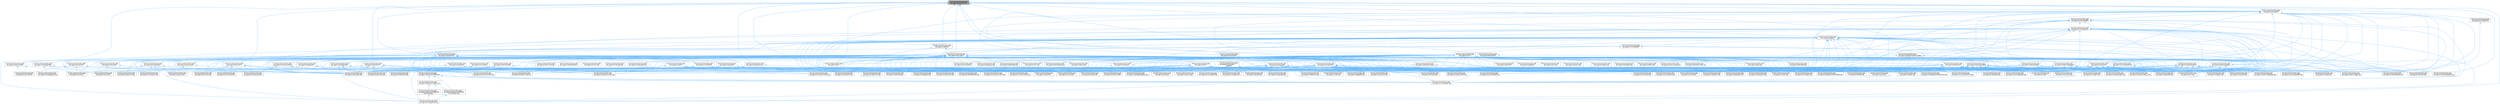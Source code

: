 digraph "/home/runner/work/doxygen/doxygen/src/containers.h"
{
 // INTERACTIVE_SVG=YES
 // LATEX_PDF_SIZE
  bgcolor="transparent";
  edge [fontname=Helvetica,fontsize=10,labelfontname=Helvetica,labelfontsize=10];
  node [fontname=Helvetica,fontsize=10,shape=box,height=0.2,width=0.4];
  Node1 [label="/home/runner/work/doxygen\l/doxygen/src/containers.h",height=0.2,width=0.4,color="gray40", fillcolor="grey60", style="filled", fontcolor="black",tooltip=" "];
  Node1 -> Node2 [dir="back",color="steelblue1",style="solid"];
  Node2 [label="/home/runner/work/doxygen\l/doxygen/src/clangparser.h",height=0.2,width=0.4,color="grey40", fillcolor="white", style="filled",URL="$d5/df7/clangparser_8h.html",tooltip=" "];
  Node2 -> Node3 [dir="back",color="steelblue1",style="solid"];
  Node3 [label="/home/runner/work/doxygen\l/doxygen/src/clangparser.cpp",height=0.2,width=0.4,color="grey40", fillcolor="white", style="filled",URL="$da/dce/clangparser_8cpp.html",tooltip=" "];
  Node2 -> Node4 [dir="back",color="steelblue1",style="solid"];
  Node4 [label="/home/runner/work/doxygen\l/doxygen/src/doxygen.cpp",height=0.2,width=0.4,color="grey40", fillcolor="white", style="filled",URL="$dc/d98/doxygen_8cpp.html",tooltip=" "];
  Node2 -> Node5 [dir="back",color="steelblue1",style="solid"];
  Node5 [label="/home/runner/work/doxygen\l/doxygen/src/filedef.cpp",height=0.2,width=0.4,color="grey40", fillcolor="white", style="filled",URL="$d6/ddc/filedef_8cpp.html",tooltip=" "];
  Node2 -> Node6 [dir="back",color="steelblue1",style="solid"];
  Node6 [label="/home/runner/work/doxygen\l/doxygen/src/scanner.l",height=0.2,width=0.4,color="grey40", fillcolor="white", style="filled",URL="$da/d11/scanner_8l.html",tooltip=" "];
  Node1 -> Node7 [dir="back",color="steelblue1",style="solid"];
  Node7 [label="/home/runner/work/doxygen\l/doxygen/src/classdef.h",height=0.2,width=0.4,color="grey40", fillcolor="white", style="filled",URL="$d1/da6/classdef_8h.html",tooltip=" "];
  Node7 -> Node8 [dir="back",color="steelblue1",style="solid"];
  Node8 [label="/home/runner/work/doxygen\l/doxygen/src/classdef.cpp",height=0.2,width=0.4,color="grey40", fillcolor="white", style="filled",URL="$de/d89/classdef_8cpp.html",tooltip=" "];
  Node7 -> Node9 [dir="back",color="steelblue1",style="solid"];
  Node9 [label="/home/runner/work/doxygen\l/doxygen/src/classlist.h",height=0.2,width=0.4,color="grey40", fillcolor="white", style="filled",URL="$d2/df8/classlist_8h.html",tooltip=" "];
  Node9 -> Node8 [dir="back",color="steelblue1",style="solid"];
  Node9 -> Node10 [dir="back",color="steelblue1",style="solid"];
  Node10 [label="/home/runner/work/doxygen\l/doxygen/src/classlist.cpp",height=0.2,width=0.4,color="grey40", fillcolor="white", style="filled",URL="$d6/d10/classlist_8cpp.html",tooltip=" "];
  Node9 -> Node11 [dir="back",color="steelblue1",style="solid"];
  Node11 [label="/home/runner/work/doxygen\l/doxygen/src/code.l",height=0.2,width=0.4,color="grey40", fillcolor="white", style="filled",URL="$da/d1f/code_8l.html",tooltip=" "];
  Node9 -> Node12 [dir="back",color="steelblue1",style="solid"];
  Node12 [label="/home/runner/work/doxygen\l/doxygen/src/context.cpp",height=0.2,width=0.4,color="grey40", fillcolor="white", style="filled",URL="$db/d12/context_8cpp.html",tooltip=" "];
  Node9 -> Node13 [dir="back",color="steelblue1",style="solid"];
  Node13 [label="/home/runner/work/doxygen\l/doxygen/src/defgen.cpp",height=0.2,width=0.4,color="grey40", fillcolor="white", style="filled",URL="$d3/d17/defgen_8cpp.html",tooltip=" "];
  Node9 -> Node14 [dir="back",color="steelblue1",style="solid"];
  Node14 [label="/home/runner/work/doxygen\l/doxygen/src/diagram.cpp",height=0.2,width=0.4,color="grey40", fillcolor="white", style="filled",URL="$da/d0d/diagram_8cpp.html",tooltip=" "];
  Node9 -> Node15 [dir="back",color="steelblue1",style="solid"];
  Node15 [label="/home/runner/work/doxygen\l/doxygen/src/docbookgen.cpp",height=0.2,width=0.4,color="grey40", fillcolor="white", style="filled",URL="$d8/d29/docbookgen_8cpp.html",tooltip=" "];
  Node9 -> Node16 [dir="back",color="steelblue1",style="solid"];
  Node16 [label="/home/runner/work/doxygen\l/doxygen/src/docparser.cpp",height=0.2,width=0.4,color="grey40", fillcolor="white", style="filled",URL="$da/d17/docparser_8cpp.html",tooltip=" "];
  Node9 -> Node17 [dir="back",color="steelblue1",style="solid"];
  Node17 [label="/home/runner/work/doxygen\l/doxygen/src/dotgfxhierarchytable.cpp",height=0.2,width=0.4,color="grey40", fillcolor="white", style="filled",URL="$d4/d09/dotgfxhierarchytable_8cpp.html",tooltip=" "];
  Node9 -> Node18 [dir="back",color="steelblue1",style="solid"];
  Node18 [label="/home/runner/work/doxygen\l/doxygen/src/dotgroupcollaboration.cpp",height=0.2,width=0.4,color="grey40", fillcolor="white", style="filled",URL="$d1/d86/dotgroupcollaboration_8cpp.html",tooltip=" "];
  Node9 -> Node4 [dir="back",color="steelblue1",style="solid"];
  Node9 -> Node5 [dir="back",color="steelblue1",style="solid"];
  Node9 -> Node19 [dir="back",color="steelblue1",style="solid"];
  Node19 [label="/home/runner/work/doxygen\l/doxygen/src/fortrancode.l",height=0.2,width=0.4,color="grey40", fillcolor="white", style="filled",URL="$d9/d5b/fortrancode_8l.html",tooltip=" "];
  Node9 -> Node20 [dir="back",color="steelblue1",style="solid"];
  Node20 [label="/home/runner/work/doxygen\l/doxygen/src/groupdef.cpp",height=0.2,width=0.4,color="grey40", fillcolor="white", style="filled",URL="$d6/d42/groupdef_8cpp.html",tooltip=" "];
  Node9 -> Node21 [dir="back",color="steelblue1",style="solid"];
  Node21 [label="/home/runner/work/doxygen\l/doxygen/src/index.cpp",height=0.2,width=0.4,color="grey40", fillcolor="white", style="filled",URL="$db/d14/index_8cpp.html",tooltip="This file contains functions for the various index pages."];
  Node9 -> Node22 [dir="back",color="steelblue1",style="solid"];
  Node22 [label="/home/runner/work/doxygen\l/doxygen/src/latexgen.cpp",height=0.2,width=0.4,color="grey40", fillcolor="white", style="filled",URL="$d4/d42/latexgen_8cpp.html",tooltip=" "];
  Node9 -> Node23 [dir="back",color="steelblue1",style="solid"];
  Node23 [label="/home/runner/work/doxygen\l/doxygen/src/namespacedef.cpp",height=0.2,width=0.4,color="grey40", fillcolor="white", style="filled",URL="$d7/d1c/namespacedef_8cpp.html",tooltip=" "];
  Node9 -> Node24 [dir="back",color="steelblue1",style="solid"];
  Node24 [label="/home/runner/work/doxygen\l/doxygen/src/perlmodgen.cpp",height=0.2,width=0.4,color="grey40", fillcolor="white", style="filled",URL="$de/dd0/perlmodgen_8cpp.html",tooltip=" "];
  Node9 -> Node25 [dir="back",color="steelblue1",style="solid"];
  Node25 [label="/home/runner/work/doxygen\l/doxygen/src/pycode.l",height=0.2,width=0.4,color="grey40", fillcolor="white", style="filled",URL="$d3/ded/pycode_8l.html",tooltip=" "];
  Node9 -> Node26 [dir="back",color="steelblue1",style="solid"];
  Node26 [label="/home/runner/work/doxygen\l/doxygen/src/rtfgen.cpp",height=0.2,width=0.4,color="grey40", fillcolor="white", style="filled",URL="$d0/d9c/rtfgen_8cpp.html",tooltip=" "];
  Node9 -> Node27 [dir="back",color="steelblue1",style="solid"];
  Node27 [label="/home/runner/work/doxygen\l/doxygen/src/searchindex_js.cpp",height=0.2,width=0.4,color="grey40", fillcolor="white", style="filled",URL="$d9/d2f/searchindex__js_8cpp.html",tooltip=" "];
  Node9 -> Node28 [dir="back",color="steelblue1",style="solid"];
  Node28 [label="/home/runner/work/doxygen\l/doxygen/src/util.cpp",height=0.2,width=0.4,color="grey40", fillcolor="white", style="filled",URL="$df/d2d/util_8cpp.html",tooltip=" "];
  Node9 -> Node29 [dir="back",color="steelblue1",style="solid"];
  Node29 [label="/home/runner/work/doxygen\l/doxygen/src/vhdldocgen.cpp",height=0.2,width=0.4,color="grey40", fillcolor="white", style="filled",URL="$de/dea/vhdldocgen_8cpp.html",tooltip=" "];
  Node9 -> Node30 [dir="back",color="steelblue1",style="solid"];
  Node30 [label="/home/runner/work/doxygen\l/doxygen/src/xmlgen.cpp",height=0.2,width=0.4,color="grey40", fillcolor="white", style="filled",URL="$d0/dc3/xmlgen_8cpp.html",tooltip=" "];
  Node7 -> Node31 [dir="back",color="steelblue1",style="solid"];
  Node31 [label="/home/runner/work/doxygen\l/doxygen/src/context.h",height=0.2,width=0.4,color="grey40", fillcolor="white", style="filled",URL="$dc/d1e/context_8h.html",tooltip=" "];
  Node31 -> Node12 [dir="back",color="steelblue1",style="solid"];
  Node31 -> Node4 [dir="back",color="steelblue1",style="solid"];
  Node7 -> Node14 [dir="back",color="steelblue1",style="solid"];
  Node7 -> Node15 [dir="back",color="steelblue1",style="solid"];
  Node7 -> Node32 [dir="back",color="steelblue1",style="solid"];
  Node32 [label="/home/runner/work/doxygen\l/doxygen/src/docsets.cpp",height=0.2,width=0.4,color="grey40", fillcolor="white", style="filled",URL="$d7/d8f/docsets_8cpp.html",tooltip=" "];
  Node7 -> Node33 [dir="back",color="steelblue1",style="solid"];
  Node33 [label="/home/runner/work/doxygen\l/doxygen/src/dotclassgraph.h",height=0.2,width=0.4,color="grey40", fillcolor="white", style="filled",URL="$d5/d04/dotclassgraph_8h.html",tooltip=" "];
  Node33 -> Node8 [dir="back",color="steelblue1",style="solid"];
  Node33 -> Node12 [dir="back",color="steelblue1",style="solid"];
  Node33 -> Node13 [dir="back",color="steelblue1",style="solid"];
  Node33 -> Node15 [dir="back",color="steelblue1",style="solid"];
  Node33 -> Node34 [dir="back",color="steelblue1",style="solid"];
  Node34 [label="/home/runner/work/doxygen\l/doxygen/src/dotclassgraph.cpp",height=0.2,width=0.4,color="grey40", fillcolor="white", style="filled",URL="$d4/dcd/dotclassgraph_8cpp.html",tooltip=" "];
  Node33 -> Node35 [dir="back",color="steelblue1",style="solid"];
  Node35 [label="/home/runner/work/doxygen\l/doxygen/src/htmlgen.cpp",height=0.2,width=0.4,color="grey40", fillcolor="white", style="filled",URL="$d8/d6e/htmlgen_8cpp.html",tooltip=" "];
  Node33 -> Node22 [dir="back",color="steelblue1",style="solid"];
  Node33 -> Node26 [dir="back",color="steelblue1",style="solid"];
  Node33 -> Node30 [dir="back",color="steelblue1",style="solid"];
  Node7 -> Node36 [dir="back",color="steelblue1",style="solid"];
  Node36 [label="/home/runner/work/doxygen\l/doxygen/src/dotgfxhierarchytable.h",height=0.2,width=0.4,color="grey40", fillcolor="white", style="filled",URL="$d2/de7/dotgfxhierarchytable_8h.html",tooltip=" "];
  Node36 -> Node12 [dir="back",color="steelblue1",style="solid"];
  Node36 -> Node31 [dir="back",color="steelblue1",style="solid"];
  Node36 -> Node17 [dir="back",color="steelblue1",style="solid"];
  Node36 -> Node35 [dir="back",color="steelblue1",style="solid"];
  Node36 -> Node21 [dir="back",color="steelblue1",style="solid"];
  Node7 -> Node37 [dir="back",color="steelblue1",style="solid"];
  Node37 [label="/home/runner/work/doxygen\l/doxygen/src/dotnode.cpp",height=0.2,width=0.4,color="grey40", fillcolor="white", style="filled",URL="$df/d58/dotnode_8cpp.html",tooltip=" "];
  Node7 -> Node5 [dir="back",color="steelblue1",style="solid"];
  Node7 -> Node38 [dir="back",color="steelblue1",style="solid"];
  Node38 [label="/home/runner/work/doxygen\l/doxygen/src/ftvhelp.cpp",height=0.2,width=0.4,color="grey40", fillcolor="white", style="filled",URL="$db/d41/ftvhelp_8cpp.html",tooltip=" "];
  Node7 -> Node20 [dir="back",color="steelblue1",style="solid"];
  Node7 -> Node39 [dir="back",color="steelblue1",style="solid"];
  Node39 [label="/home/runner/work/doxygen\l/doxygen/src/memberdef.h",height=0.2,width=0.4,color="grey40", fillcolor="white", style="filled",URL="$d4/d46/memberdef_8h.html",tooltip=" "];
  Node39 -> Node15 [dir="back",color="steelblue1",style="solid"];
  Node39 -> Node32 [dir="back",color="steelblue1",style="solid"];
  Node39 -> Node40 [dir="back",color="steelblue1",style="solid"];
  Node40 [label="/home/runner/work/doxygen\l/doxygen/src/dotcallgraph.h",height=0.2,width=0.4,color="grey40", fillcolor="white", style="filled",URL="$dc/dcf/dotcallgraph_8h.html",tooltip=" "];
  Node40 -> Node12 [dir="back",color="steelblue1",style="solid"];
  Node40 -> Node15 [dir="back",color="steelblue1",style="solid"];
  Node40 -> Node41 [dir="back",color="steelblue1",style="solid"];
  Node41 [label="/home/runner/work/doxygen\l/doxygen/src/dotcallgraph.cpp",height=0.2,width=0.4,color="grey40", fillcolor="white", style="filled",URL="$d4/dd5/dotcallgraph_8cpp.html",tooltip=" "];
  Node40 -> Node35 [dir="back",color="steelblue1",style="solid"];
  Node40 -> Node22 [dir="back",color="steelblue1",style="solid"];
  Node40 -> Node42 [dir="back",color="steelblue1",style="solid"];
  Node42 [label="/home/runner/work/doxygen\l/doxygen/src/memberdef.cpp",height=0.2,width=0.4,color="grey40", fillcolor="white", style="filled",URL="$d0/d72/memberdef_8cpp.html",tooltip=" "];
  Node40 -> Node26 [dir="back",color="steelblue1",style="solid"];
  Node39 -> Node5 [dir="back",color="steelblue1",style="solid"];
  Node39 -> Node43 [dir="back",color="steelblue1",style="solid"];
  Node43 [label="/home/runner/work/doxygen\l/doxygen/src/htmldocvisitor.cpp",height=0.2,width=0.4,color="grey40", fillcolor="white", style="filled",URL="$da/db0/htmldocvisitor_8cpp.html",tooltip=" "];
  Node39 -> Node44 [dir="back",color="steelblue1",style="solid"];
  Node44 [label="/home/runner/work/doxygen\l/doxygen/src/htmlhelp.cpp",height=0.2,width=0.4,color="grey40", fillcolor="white", style="filled",URL="$d3/d4b/htmlhelp_8cpp.html",tooltip=" "];
  Node39 -> Node42 [dir="back",color="steelblue1",style="solid"];
  Node39 -> Node45 [dir="back",color="steelblue1",style="solid"];
  Node45 [label="/home/runner/work/doxygen\l/doxygen/src/memberlist.h",height=0.2,width=0.4,color="grey40", fillcolor="white", style="filled",URL="$dd/d78/memberlist_8h.html",tooltip=" "];
  Node45 -> Node8 [dir="back",color="steelblue1",style="solid"];
  Node45 -> Node31 [dir="back",color="steelblue1",style="solid"];
  Node45 -> Node13 [dir="back",color="steelblue1",style="solid"];
  Node45 -> Node46 [dir="back",color="steelblue1",style="solid"];
  Node46 [label="/home/runner/work/doxygen\l/doxygen/src/definition.cpp",height=0.2,width=0.4,color="grey40", fillcolor="white", style="filled",URL="$d3/dea/definition_8cpp.html",tooltip=" "];
  Node45 -> Node15 [dir="back",color="steelblue1",style="solid"];
  Node45 -> Node41 [dir="back",color="steelblue1",style="solid"];
  Node45 -> Node37 [dir="back",color="steelblue1",style="solid"];
  Node45 -> Node4 [dir="back",color="steelblue1",style="solid"];
  Node45 -> Node47 [dir="back",color="steelblue1",style="solid"];
  Node47 [label="/home/runner/work/doxygen\l/doxygen/src/doxygen.h",height=0.2,width=0.4,color="grey40", fillcolor="white", style="filled",URL="$d1/da1/doxygen_8h.html",tooltip=" "];
  Node47 -> Node8 [dir="back",color="steelblue1",style="solid"];
  Node47 -> Node10 [dir="back",color="steelblue1",style="solid"];
  Node47 -> Node11 [dir="back",color="steelblue1",style="solid"];
  Node47 -> Node48 [dir="back",color="steelblue1",style="solid"];
  Node48 [label="/home/runner/work/doxygen\l/doxygen/src/commentcnv.l",height=0.2,width=0.4,color="grey40", fillcolor="white", style="filled",URL="$d0/d47/commentcnv_8l.html",tooltip=" "];
  Node47 -> Node49 [dir="back",color="steelblue1",style="solid"];
  Node49 [label="/home/runner/work/doxygen\l/doxygen/src/commentscan.l",height=0.2,width=0.4,color="grey40", fillcolor="white", style="filled",URL="$d7/d5f/commentscan_8l.html",tooltip=" "];
  Node47 -> Node50 [dir="back",color="steelblue1",style="solid"];
  Node50 [label="/home/runner/work/doxygen\l/doxygen/src/conceptdef.cpp",height=0.2,width=0.4,color="grey40", fillcolor="white", style="filled",URL="$d8/d0a/conceptdef_8cpp.html",tooltip=" "];
  Node47 -> Node12 [dir="back",color="steelblue1",style="solid"];
  Node47 -> Node13 [dir="back",color="steelblue1",style="solid"];
  Node47 -> Node46 [dir="back",color="steelblue1",style="solid"];
  Node47 -> Node14 [dir="back",color="steelblue1",style="solid"];
  Node47 -> Node51 [dir="back",color="steelblue1",style="solid"];
  Node51 [label="/home/runner/work/doxygen\l/doxygen/src/dirdef.cpp",height=0.2,width=0.4,color="grey40", fillcolor="white", style="filled",URL="$d8/d52/dirdef_8cpp.html",tooltip=" "];
  Node47 -> Node15 [dir="back",color="steelblue1",style="solid"];
  Node47 -> Node52 [dir="back",color="steelblue1",style="solid"];
  Node52 [label="/home/runner/work/doxygen\l/doxygen/src/docbookvisitor.cpp",height=0.2,width=0.4,color="grey40", fillcolor="white", style="filled",URL="$dc/d05/docbookvisitor_8cpp.html",tooltip=" "];
  Node47 -> Node53 [dir="back",color="steelblue1",style="solid"];
  Node53 [label="/home/runner/work/doxygen\l/doxygen/src/docgroup.cpp",height=0.2,width=0.4,color="grey40", fillcolor="white", style="filled",URL="$d3/d36/docgroup_8cpp.html",tooltip=" "];
  Node47 -> Node54 [dir="back",color="steelblue1",style="solid"];
  Node54 [label="/home/runner/work/doxygen\l/doxygen/src/docnode.cpp",height=0.2,width=0.4,color="grey40", fillcolor="white", style="filled",URL="$d0/d2b/docnode_8cpp.html",tooltip=" "];
  Node47 -> Node16 [dir="back",color="steelblue1",style="solid"];
  Node47 -> Node32 [dir="back",color="steelblue1",style="solid"];
  Node47 -> Node55 [dir="back",color="steelblue1",style="solid"];
  Node55 [label="/home/runner/work/doxygen\l/doxygen/src/doctokenizer.l",height=0.2,width=0.4,color="grey40", fillcolor="white", style="filled",URL="$d1/d39/doctokenizer_8l.html",tooltip=" "];
  Node47 -> Node56 [dir="back",color="steelblue1",style="solid"];
  Node56 [label="/home/runner/work/doxygen\l/doxygen/src/docvisitor.cpp",height=0.2,width=0.4,color="grey40", fillcolor="white", style="filled",URL="$da/d39/docvisitor_8cpp.html",tooltip=" "];
  Node47 -> Node57 [dir="back",color="steelblue1",style="solid"];
  Node57 [label="/home/runner/work/doxygen\l/doxygen/src/dot.cpp",height=0.2,width=0.4,color="grey40", fillcolor="white", style="filled",URL="$de/daa/dot_8cpp.html",tooltip=" "];
  Node47 -> Node58 [dir="back",color="steelblue1",style="solid"];
  Node58 [label="/home/runner/work/doxygen\l/doxygen/src/dot.h",height=0.2,width=0.4,color="grey40", fillcolor="white", style="filled",URL="$d6/d4a/dot_8h.html",tooltip=" "];
  Node58 -> Node8 [dir="back",color="steelblue1",style="solid"];
  Node58 -> Node12 [dir="back",color="steelblue1",style="solid"];
  Node58 -> Node13 [dir="back",color="steelblue1",style="solid"];
  Node58 -> Node51 [dir="back",color="steelblue1",style="solid"];
  Node58 -> Node15 [dir="back",color="steelblue1",style="solid"];
  Node58 -> Node52 [dir="back",color="steelblue1",style="solid"];
  Node58 -> Node57 [dir="back",color="steelblue1",style="solid"];
  Node58 -> Node59 [dir="back",color="steelblue1",style="solid"];
  Node59 [label="/home/runner/work/doxygen\l/doxygen/src/dotfilepatcher.cpp",height=0.2,width=0.4,color="grey40", fillcolor="white", style="filled",URL="$d9/d92/dotfilepatcher_8cpp.html",tooltip=" "];
  Node58 -> Node60 [dir="back",color="steelblue1",style="solid"];
  Node60 [label="/home/runner/work/doxygen\l/doxygen/src/dotgraph.cpp",height=0.2,width=0.4,color="grey40", fillcolor="white", style="filled",URL="$de/d45/dotgraph_8cpp.html",tooltip=" "];
  Node58 -> Node61 [dir="back",color="steelblue1",style="solid"];
  Node61 [label="/home/runner/work/doxygen\l/doxygen/src/dotlegendgraph.cpp",height=0.2,width=0.4,color="grey40", fillcolor="white", style="filled",URL="$d4/d33/dotlegendgraph_8cpp.html",tooltip=" "];
  Node58 -> Node62 [dir="back",color="steelblue1",style="solid"];
  Node62 [label="/home/runner/work/doxygen\l/doxygen/src/dotrunner.cpp",height=0.2,width=0.4,color="grey40", fillcolor="white", style="filled",URL="$d1/dfe/dotrunner_8cpp.html",tooltip=" "];
  Node58 -> Node4 [dir="back",color="steelblue1",style="solid"];
  Node58 -> Node5 [dir="back",color="steelblue1",style="solid"];
  Node58 -> Node20 [dir="back",color="steelblue1",style="solid"];
  Node58 -> Node43 [dir="back",color="steelblue1",style="solid"];
  Node58 -> Node35 [dir="back",color="steelblue1",style="solid"];
  Node58 -> Node21 [dir="back",color="steelblue1",style="solid"];
  Node58 -> Node63 [dir="back",color="steelblue1",style="solid"];
  Node63 [label="/home/runner/work/doxygen\l/doxygen/src/latexdocvisitor.cpp",height=0.2,width=0.4,color="grey40", fillcolor="white", style="filled",URL="$d1/d4e/latexdocvisitor_8cpp.html",tooltip=" "];
  Node58 -> Node22 [dir="back",color="steelblue1",style="solid"];
  Node58 -> Node64 [dir="back",color="steelblue1",style="solid"];
  Node64 [label="/home/runner/work/doxygen\l/doxygen/src/mandocvisitor.cpp",height=0.2,width=0.4,color="grey40", fillcolor="white", style="filled",URL="$d8/dde/mandocvisitor_8cpp.html",tooltip=" "];
  Node58 -> Node42 [dir="back",color="steelblue1",style="solid"];
  Node58 -> Node65 [dir="back",color="steelblue1",style="solid"];
  Node65 [label="/home/runner/work/doxygen\l/doxygen/src/rtfdocvisitor.cpp",height=0.2,width=0.4,color="grey40", fillcolor="white", style="filled",URL="$de/d9a/rtfdocvisitor_8cpp.html",tooltip=" "];
  Node58 -> Node26 [dir="back",color="steelblue1",style="solid"];
  Node58 -> Node66 [dir="back",color="steelblue1",style="solid"];
  Node66 [label="/home/runner/work/doxygen\l/doxygen/src/xmldocvisitor.cpp",height=0.2,width=0.4,color="grey40", fillcolor="white", style="filled",URL="$dd/db6/xmldocvisitor_8cpp.html",tooltip=" "];
  Node58 -> Node30 [dir="back",color="steelblue1",style="solid"];
  Node47 -> Node67 [dir="back",color="steelblue1",style="solid"];
  Node67 [label="/home/runner/work/doxygen\l/doxygen/src/dotdirdeps.cpp",height=0.2,width=0.4,color="grey40", fillcolor="white", style="filled",URL="$da/d45/dotdirdeps_8cpp.html",tooltip=" "];
  Node47 -> Node59 [dir="back",color="steelblue1",style="solid"];
  Node47 -> Node17 [dir="back",color="steelblue1",style="solid"];
  Node47 -> Node60 [dir="back",color="steelblue1",style="solid"];
  Node47 -> Node18 [dir="back",color="steelblue1",style="solid"];
  Node47 -> Node61 [dir="back",color="steelblue1",style="solid"];
  Node47 -> Node37 [dir="back",color="steelblue1",style="solid"];
  Node47 -> Node62 [dir="back",color="steelblue1",style="solid"];
  Node47 -> Node4 [dir="back",color="steelblue1",style="solid"];
  Node47 -> Node68 [dir="back",color="steelblue1",style="solid"];
  Node68 [label="/home/runner/work/doxygen\l/doxygen/src/eclipsehelp.cpp",height=0.2,width=0.4,color="grey40", fillcolor="white", style="filled",URL="$d8/d56/eclipsehelp_8cpp.html",tooltip=" "];
  Node47 -> Node69 [dir="back",color="steelblue1",style="solid"];
  Node69 [label="/home/runner/work/doxygen\l/doxygen/src/entry.cpp",height=0.2,width=0.4,color="grey40", fillcolor="white", style="filled",URL="$d2/dd2/entry_8cpp.html",tooltip=" "];
  Node47 -> Node5 [dir="back",color="steelblue1",style="solid"];
  Node47 -> Node70 [dir="back",color="steelblue1",style="solid"];
  Node70 [label="/home/runner/work/doxygen\l/doxygen/src/formula.cpp",height=0.2,width=0.4,color="grey40", fillcolor="white", style="filled",URL="$d7/d5b/formula_8cpp.html",tooltip=" "];
  Node47 -> Node19 [dir="back",color="steelblue1",style="solid"];
  Node47 -> Node71 [dir="back",color="steelblue1",style="solid"];
  Node71 [label="/home/runner/work/doxygen\l/doxygen/src/fortranscanner.l",height=0.2,width=0.4,color="grey40", fillcolor="white", style="filled",URL="$dd/d00/fortranscanner_8l.html",tooltip=" "];
  Node47 -> Node38 [dir="back",color="steelblue1",style="solid"];
  Node47 -> Node20 [dir="back",color="steelblue1",style="solid"];
  Node47 -> Node43 [dir="back",color="steelblue1",style="solid"];
  Node47 -> Node35 [dir="back",color="steelblue1",style="solid"];
  Node47 -> Node44 [dir="back",color="steelblue1",style="solid"];
  Node47 -> Node21 [dir="back",color="steelblue1",style="solid"];
  Node47 -> Node63 [dir="back",color="steelblue1",style="solid"];
  Node47 -> Node22 [dir="back",color="steelblue1",style="solid"];
  Node47 -> Node72 [dir="back",color="steelblue1",style="solid"];
  Node72 [label="/home/runner/work/doxygen\l/doxygen/src/layout.cpp",height=0.2,width=0.4,color="grey40", fillcolor="white", style="filled",URL="$db/d16/layout_8cpp.html",tooltip=" "];
  Node47 -> Node73 [dir="back",color="steelblue1",style="solid"];
  Node73 [label="/home/runner/work/doxygen\l/doxygen/src/lexcode.l",height=0.2,width=0.4,color="grey40", fillcolor="white", style="filled",URL="$d0/d7e/lexcode_8l.html",tooltip=" "];
  Node47 -> Node74 [dir="back",color="steelblue1",style="solid"];
  Node74 [label="/home/runner/work/doxygen\l/doxygen/src/main.cpp",height=0.2,width=0.4,color="grey40", fillcolor="white", style="filled",URL="$df/d0a/main_8cpp.html",tooltip="main entry point for doxygen"];
  Node47 -> Node64 [dir="back",color="steelblue1",style="solid"];
  Node47 -> Node75 [dir="back",color="steelblue1",style="solid"];
  Node75 [label="/home/runner/work/doxygen\l/doxygen/src/mangen.cpp",height=0.2,width=0.4,color="grey40", fillcolor="white", style="filled",URL="$d7/de7/mangen_8cpp.html",tooltip=" "];
  Node47 -> Node76 [dir="back",color="steelblue1",style="solid"];
  Node76 [label="/home/runner/work/doxygen\l/doxygen/src/markdown.cpp",height=0.2,width=0.4,color="grey40", fillcolor="white", style="filled",URL="$de/d04/markdown_8cpp.html",tooltip=" "];
  Node47 -> Node42 [dir="back",color="steelblue1",style="solid"];
  Node47 -> Node77 [dir="back",color="steelblue1",style="solid"];
  Node77 [label="/home/runner/work/doxygen\l/doxygen/src/membergroup.cpp",height=0.2,width=0.4,color="grey40", fillcolor="white", style="filled",URL="$d6/d18/membergroup_8cpp.html",tooltip=" "];
  Node47 -> Node78 [dir="back",color="steelblue1",style="solid"];
  Node78 [label="/home/runner/work/doxygen\l/doxygen/src/memberlist.cpp",height=0.2,width=0.4,color="grey40", fillcolor="white", style="filled",URL="$d0/d14/memberlist_8cpp.html",tooltip=" "];
  Node47 -> Node79 [dir="back",color="steelblue1",style="solid"];
  Node79 [label="/home/runner/work/doxygen\l/doxygen/src/message.cpp",height=0.2,width=0.4,color="grey40", fillcolor="white", style="filled",URL="$d8/d6a/message_8cpp.html",tooltip=" "];
  Node47 -> Node80 [dir="back",color="steelblue1",style="solid"];
  Node80 [label="/home/runner/work/doxygen\l/doxygen/src/msc.cpp",height=0.2,width=0.4,color="grey40", fillcolor="white", style="filled",URL="$db/d33/msc_8cpp.html",tooltip=" "];
  Node47 -> Node23 [dir="back",color="steelblue1",style="solid"];
  Node47 -> Node81 [dir="back",color="steelblue1",style="solid"];
  Node81 [label="/home/runner/work/doxygen\l/doxygen/src/outputgen.cpp",height=0.2,width=0.4,color="grey40", fillcolor="white", style="filled",URL="$d0/d17/outputgen_8cpp.html",tooltip=" "];
  Node47 -> Node82 [dir="back",color="steelblue1",style="solid"];
  Node82 [label="/home/runner/work/doxygen\l/doxygen/src/outputlist.cpp",height=0.2,width=0.4,color="grey40", fillcolor="white", style="filled",URL="$db/dd8/outputlist_8cpp.html",tooltip=" "];
  Node47 -> Node83 [dir="back",color="steelblue1",style="solid"];
  Node83 [label="/home/runner/work/doxygen\l/doxygen/src/outputlist.h",height=0.2,width=0.4,color="grey40", fillcolor="white", style="filled",URL="$d2/db9/outputlist_8h.html",tooltip=" "];
  Node83 -> Node8 [dir="back",color="steelblue1",style="solid"];
  Node83 -> Node10 [dir="back",color="steelblue1",style="solid"];
  Node83 -> Node11 [dir="back",color="steelblue1",style="solid"];
  Node83 -> Node50 [dir="back",color="steelblue1",style="solid"];
  Node83 -> Node12 [dir="back",color="steelblue1",style="solid"];
  Node83 -> Node46 [dir="back",color="steelblue1",style="solid"];
  Node83 -> Node51 [dir="back",color="steelblue1",style="solid"];
  Node83 -> Node15 [dir="back",color="steelblue1",style="solid"];
  Node83 -> Node4 [dir="back",color="steelblue1",style="solid"];
  Node83 -> Node5 [dir="back",color="steelblue1",style="solid"];
  Node83 -> Node84 [dir="back",color="steelblue1",style="solid"];
  Node84 [label="/home/runner/work/doxygen\l/doxygen/src/fileparser.cpp",height=0.2,width=0.4,color="grey40", fillcolor="white", style="filled",URL="$d9/d74/fileparser_8cpp.html",tooltip=" "];
  Node83 -> Node19 [dir="back",color="steelblue1",style="solid"];
  Node83 -> Node38 [dir="back",color="steelblue1",style="solid"];
  Node83 -> Node20 [dir="back",color="steelblue1",style="solid"];
  Node83 -> Node43 [dir="back",color="steelblue1",style="solid"];
  Node83 -> Node35 [dir="back",color="steelblue1",style="solid"];
  Node83 -> Node21 [dir="back",color="steelblue1",style="solid"];
  Node83 -> Node63 [dir="back",color="steelblue1",style="solid"];
  Node83 -> Node22 [dir="back",color="steelblue1",style="solid"];
  Node83 -> Node73 [dir="back",color="steelblue1",style="solid"];
  Node83 -> Node75 [dir="back",color="steelblue1",style="solid"];
  Node83 -> Node42 [dir="back",color="steelblue1",style="solid"];
  Node83 -> Node77 [dir="back",color="steelblue1",style="solid"];
  Node83 -> Node78 [dir="back",color="steelblue1",style="solid"];
  Node83 -> Node23 [dir="back",color="steelblue1",style="solid"];
  Node83 -> Node82 [dir="back",color="steelblue1",style="solid"];
  Node83 -> Node85 [dir="back",color="steelblue1",style="solid"];
  Node85 [label="/home/runner/work/doxygen\l/doxygen/src/pagedef.cpp",height=0.2,width=0.4,color="grey40", fillcolor="white", style="filled",URL="$d9/db4/pagedef_8cpp.html",tooltip=" "];
  Node83 -> Node25 [dir="back",color="steelblue1",style="solid"];
  Node83 -> Node26 [dir="back",color="steelblue1",style="solid"];
  Node83 -> Node86 [dir="back",color="steelblue1",style="solid"];
  Node86 [label="/home/runner/work/doxygen\l/doxygen/src/sqlcode.l",height=0.2,width=0.4,color="grey40", fillcolor="white", style="filled",URL="$d2/dda/sqlcode_8l.html",tooltip=" "];
  Node83 -> Node87 [dir="back",color="steelblue1",style="solid"];
  Node87 [label="/home/runner/work/doxygen\l/doxygen/src/tooltip.cpp",height=0.2,width=0.4,color="grey40", fillcolor="white", style="filled",URL="$d7/d56/tooltip_8cpp.html",tooltip=" "];
  Node83 -> Node28 [dir="back",color="steelblue1",style="solid"];
  Node83 -> Node88 [dir="back",color="steelblue1",style="solid"];
  Node88 [label="/home/runner/work/doxygen\l/doxygen/src/vhdlcode.l",height=0.2,width=0.4,color="grey40", fillcolor="white", style="filled",URL="$d5/d6a/vhdlcode_8l.html",tooltip=" "];
  Node83 -> Node29 [dir="back",color="steelblue1",style="solid"];
  Node83 -> Node89 [dir="back",color="steelblue1",style="solid"];
  Node89 [label="/home/runner/work/doxygen\l/doxygen/src/vhdljjparser.cpp",height=0.2,width=0.4,color="grey40", fillcolor="white", style="filled",URL="$d1/d86/vhdljjparser_8cpp.html",tooltip=" "];
  Node83 -> Node90 [dir="back",color="steelblue1",style="solid"];
  Node90 [label="/home/runner/work/doxygen\l/doxygen/src/xmlcode.l",height=0.2,width=0.4,color="grey40", fillcolor="white", style="filled",URL="$dc/dc1/xmlcode_8l.html",tooltip=" "];
  Node83 -> Node30 [dir="back",color="steelblue1",style="solid"];
  Node47 -> Node85 [dir="back",color="steelblue1",style="solid"];
  Node47 -> Node24 [dir="back",color="steelblue1",style="solid"];
  Node47 -> Node91 [dir="back",color="steelblue1",style="solid"];
  Node91 [label="/home/runner/work/doxygen\l/doxygen/src/plantuml.cpp",height=0.2,width=0.4,color="grey40", fillcolor="white", style="filled",URL="$d7/d5b/plantuml_8cpp.html",tooltip=" "];
  Node47 -> Node92 [dir="back",color="steelblue1",style="solid"];
  Node92 [label="/home/runner/work/doxygen\l/doxygen/src/pre.l",height=0.2,width=0.4,color="grey40", fillcolor="white", style="filled",URL="$d0/da7/pre_8l.html",tooltip=" "];
  Node47 -> Node25 [dir="back",color="steelblue1",style="solid"];
  Node47 -> Node93 [dir="back",color="steelblue1",style="solid"];
  Node93 [label="/home/runner/work/doxygen\l/doxygen/src/pyscanner.l",height=0.2,width=0.4,color="grey40", fillcolor="white", style="filled",URL="$de/d2b/pyscanner_8l.html",tooltip=" "];
  Node47 -> Node94 [dir="back",color="steelblue1",style="solid"];
  Node94 [label="/home/runner/work/doxygen\l/doxygen/src/qhp.cpp",height=0.2,width=0.4,color="grey40", fillcolor="white", style="filled",URL="$d9/d45/qhp_8cpp.html",tooltip=" "];
  Node47 -> Node65 [dir="back",color="steelblue1",style="solid"];
  Node47 -> Node26 [dir="back",color="steelblue1",style="solid"];
  Node47 -> Node6 [dir="back",color="steelblue1",style="solid"];
  Node47 -> Node95 [dir="back",color="steelblue1",style="solid"];
  Node95 [label="/home/runner/work/doxygen\l/doxygen/src/searchindex.cpp",height=0.2,width=0.4,color="grey40", fillcolor="white", style="filled",URL="$d7/d79/searchindex_8cpp.html",tooltip=" "];
  Node47 -> Node27 [dir="back",color="steelblue1",style="solid"];
  Node47 -> Node86 [dir="back",color="steelblue1",style="solid"];
  Node47 -> Node96 [dir="back",color="steelblue1",style="solid"];
  Node96 [label="/home/runner/work/doxygen\l/doxygen/src/symbolresolver.cpp",height=0.2,width=0.4,color="grey40", fillcolor="white", style="filled",URL="$d2/d99/symbolresolver_8cpp.html",tooltip=" "];
  Node47 -> Node97 [dir="back",color="steelblue1",style="solid"];
  Node97 [label="/home/runner/work/doxygen\l/doxygen/src/tagreader.cpp",height=0.2,width=0.4,color="grey40", fillcolor="white", style="filled",URL="$d4/d7b/tagreader_8cpp.html",tooltip=" "];
  Node47 -> Node87 [dir="back",color="steelblue1",style="solid"];
  Node47 -> Node28 [dir="back",color="steelblue1",style="solid"];
  Node47 -> Node88 [dir="back",color="steelblue1",style="solid"];
  Node47 -> Node29 [dir="back",color="steelblue1",style="solid"];
  Node47 -> Node89 [dir="back",color="steelblue1",style="solid"];
  Node47 -> Node90 [dir="back",color="steelblue1",style="solid"];
  Node47 -> Node66 [dir="back",color="steelblue1",style="solid"];
  Node47 -> Node30 [dir="back",color="steelblue1",style="solid"];
  Node45 -> Node5 [dir="back",color="steelblue1",style="solid"];
  Node45 -> Node98 [dir="back",color="steelblue1",style="solid"];
  Node98 [label="/home/runner/work/doxygen\l/doxygen/src/filedef.h",height=0.2,width=0.4,color="grey40", fillcolor="white", style="filled",URL="$d4/d3a/filedef_8h.html",tooltip=" "];
  Node98 -> Node8 [dir="back",color="steelblue1",style="solid"];
  Node98 -> Node11 [dir="back",color="steelblue1",style="solid"];
  Node98 -> Node99 [dir="back",color="steelblue1",style="solid"];
  Node99 [label="/home/runner/work/doxygen\l/doxygen/src/conceptdef.h",height=0.2,width=0.4,color="grey40", fillcolor="white", style="filled",URL="$da/df1/conceptdef_8h.html",tooltip=" "];
  Node99 -> Node50 [dir="back",color="steelblue1",style="solid"];
  Node99 -> Node4 [dir="back",color="steelblue1",style="solid"];
  Node99 -> Node5 [dir="back",color="steelblue1",style="solid"];
  Node99 -> Node23 [dir="back",color="steelblue1",style="solid"];
  Node99 -> Node100 [dir="back",color="steelblue1",style="solid"];
  Node100 [label="/home/runner/work/doxygen\l/doxygen/src/util.h",height=0.2,width=0.4,color="grey40", fillcolor="white", style="filled",URL="$d8/d3c/util_8h.html",tooltip="A bunch of utility functions."];
  Node100 -> Node101 [dir="back",color="steelblue1",style="solid"];
  Node101 [label="/home/runner/work/doxygen\l/doxygen/src/cite.cpp",height=0.2,width=0.4,color="grey40", fillcolor="white", style="filled",URL="$d5/d0b/cite_8cpp.html",tooltip=" "];
  Node100 -> Node8 [dir="back",color="steelblue1",style="solid"];
  Node100 -> Node10 [dir="back",color="steelblue1",style="solid"];
  Node100 -> Node11 [dir="back",color="steelblue1",style="solid"];
  Node100 -> Node48 [dir="back",color="steelblue1",style="solid"];
  Node100 -> Node49 [dir="back",color="steelblue1",style="solid"];
  Node100 -> Node50 [dir="back",color="steelblue1",style="solid"];
  Node100 -> Node12 [dir="back",color="steelblue1",style="solid"];
  Node100 -> Node102 [dir="back",color="steelblue1",style="solid"];
  Node102 [label="/home/runner/work/doxygen\l/doxygen/src/declinfo.l",height=0.2,width=0.4,color="grey40", fillcolor="white", style="filled",URL="$d8/d0f/declinfo_8l.html",tooltip=" "];
  Node100 -> Node103 [dir="back",color="steelblue1",style="solid"];
  Node103 [label="/home/runner/work/doxygen\l/doxygen/src/defargs.l",height=0.2,width=0.4,color="grey40", fillcolor="white", style="filled",URL="$de/df3/defargs_8l.html",tooltip=" "];
  Node100 -> Node13 [dir="back",color="steelblue1",style="solid"];
  Node100 -> Node46 [dir="back",color="steelblue1",style="solid"];
  Node100 -> Node104 [dir="back",color="steelblue1",style="solid"];
  Node104 [label="/home/runner/work/doxygen\l/doxygen/src/dia.cpp",height=0.2,width=0.4,color="grey40", fillcolor="white", style="filled",URL="$d1/df5/dia_8cpp.html",tooltip=" "];
  Node100 -> Node14 [dir="back",color="steelblue1",style="solid"];
  Node100 -> Node51 [dir="back",color="steelblue1",style="solid"];
  Node100 -> Node15 [dir="back",color="steelblue1",style="solid"];
  Node100 -> Node52 [dir="back",color="steelblue1",style="solid"];
  Node100 -> Node53 [dir="back",color="steelblue1",style="solid"];
  Node100 -> Node54 [dir="back",color="steelblue1",style="solid"];
  Node100 -> Node16 [dir="back",color="steelblue1",style="solid"];
  Node100 -> Node32 [dir="back",color="steelblue1",style="solid"];
  Node100 -> Node56 [dir="back",color="steelblue1",style="solid"];
  Node100 -> Node57 [dir="back",color="steelblue1",style="solid"];
  Node100 -> Node41 [dir="back",color="steelblue1",style="solid"];
  Node100 -> Node34 [dir="back",color="steelblue1",style="solid"];
  Node100 -> Node67 [dir="back",color="steelblue1",style="solid"];
  Node100 -> Node59 [dir="back",color="steelblue1",style="solid"];
  Node100 -> Node17 [dir="back",color="steelblue1",style="solid"];
  Node100 -> Node60 [dir="back",color="steelblue1",style="solid"];
  Node100 -> Node18 [dir="back",color="steelblue1",style="solid"];
  Node100 -> Node105 [dir="back",color="steelblue1",style="solid"];
  Node105 [label="/home/runner/work/doxygen\l/doxygen/src/dotincldepgraph.cpp",height=0.2,width=0.4,color="grey40", fillcolor="white", style="filled",URL="$da/d57/dotincldepgraph_8cpp.html",tooltip=" "];
  Node100 -> Node61 [dir="back",color="steelblue1",style="solid"];
  Node100 -> Node37 [dir="back",color="steelblue1",style="solid"];
  Node100 -> Node62 [dir="back",color="steelblue1",style="solid"];
  Node100 -> Node4 [dir="back",color="steelblue1",style="solid"];
  Node100 -> Node68 [dir="back",color="steelblue1",style="solid"];
  Node100 -> Node106 [dir="back",color="steelblue1",style="solid"];
  Node106 [label="/home/runner/work/doxygen\l/doxygen/src/emoji.cpp",height=0.2,width=0.4,color="grey40", fillcolor="white", style="filled",URL="$d2/d38/emoji_8cpp.html",tooltip=" "];
  Node100 -> Node69 [dir="back",color="steelblue1",style="solid"];
  Node100 -> Node5 [dir="back",color="steelblue1",style="solid"];
  Node100 -> Node107 [dir="back",color="steelblue1",style="solid"];
  Node107 [label="/home/runner/work/doxygen\l/doxygen/src/filename.h",height=0.2,width=0.4,color="grey40", fillcolor="white", style="filled",URL="$dc/dd6/filename_8h.html",tooltip=" "];
  Node107 -> Node11 [dir="back",color="steelblue1",style="solid"];
  Node107 -> Node12 [dir="back",color="steelblue1",style="solid"];
  Node107 -> Node13 [dir="back",color="steelblue1",style="solid"];
  Node107 -> Node51 [dir="back",color="steelblue1",style="solid"];
  Node107 -> Node15 [dir="back",color="steelblue1",style="solid"];
  Node107 -> Node52 [dir="back",color="steelblue1",style="solid"];
  Node107 -> Node4 [dir="back",color="steelblue1",style="solid"];
  Node107 -> Node5 [dir="back",color="steelblue1",style="solid"];
  Node107 -> Node21 [dir="back",color="steelblue1",style="solid"];
  Node107 -> Node22 [dir="back",color="steelblue1",style="solid"];
  Node107 -> Node24 [dir="back",color="steelblue1",style="solid"];
  Node107 -> Node26 [dir="back",color="steelblue1",style="solid"];
  Node107 -> Node27 [dir="back",color="steelblue1",style="solid"];
  Node107 -> Node97 [dir="back",color="steelblue1",style="solid"];
  Node107 -> Node28 [dir="back",color="steelblue1",style="solid"];
  Node107 -> Node29 [dir="back",color="steelblue1",style="solid"];
  Node107 -> Node66 [dir="back",color="steelblue1",style="solid"];
  Node107 -> Node30 [dir="back",color="steelblue1",style="solid"];
  Node100 -> Node70 [dir="back",color="steelblue1",style="solid"];
  Node100 -> Node19 [dir="back",color="steelblue1",style="solid"];
  Node100 -> Node71 [dir="back",color="steelblue1",style="solid"];
  Node100 -> Node38 [dir="back",color="steelblue1",style="solid"];
  Node100 -> Node20 [dir="back",color="steelblue1",style="solid"];
  Node100 -> Node108 [dir="back",color="steelblue1",style="solid"];
  Node108 [label="/home/runner/work/doxygen\l/doxygen/src/htags.cpp",height=0.2,width=0.4,color="grey40", fillcolor="white", style="filled",URL="$d9/db7/htags_8cpp.html",tooltip=" "];
  Node100 -> Node43 [dir="back",color="steelblue1",style="solid"];
  Node100 -> Node35 [dir="back",color="steelblue1",style="solid"];
  Node100 -> Node44 [dir="back",color="steelblue1",style="solid"];
  Node100 -> Node21 [dir="back",color="steelblue1",style="solid"];
  Node100 -> Node109 [dir="back",color="steelblue1",style="solid"];
  Node109 [label="/home/runner/work/doxygen\l/doxygen/src/language.cpp",height=0.2,width=0.4,color="grey40", fillcolor="white", style="filled",URL="$d2/d48/language_8cpp.html",tooltip=" "];
  Node100 -> Node63 [dir="back",color="steelblue1",style="solid"];
  Node100 -> Node22 [dir="back",color="steelblue1",style="solid"];
  Node100 -> Node72 [dir="back",color="steelblue1",style="solid"];
  Node100 -> Node110 [dir="back",color="steelblue1",style="solid"];
  Node110 [label="/home/runner/work/doxygen\l/doxygen/src/lexscanner.l",height=0.2,width=0.4,color="grey40", fillcolor="white", style="filled",URL="$d4/d7d/lexscanner_8l.html",tooltip=" "];
  Node100 -> Node64 [dir="back",color="steelblue1",style="solid"];
  Node100 -> Node75 [dir="back",color="steelblue1",style="solid"];
  Node100 -> Node76 [dir="back",color="steelblue1",style="solid"];
  Node100 -> Node42 [dir="back",color="steelblue1",style="solid"];
  Node100 -> Node77 [dir="back",color="steelblue1",style="solid"];
  Node100 -> Node78 [dir="back",color="steelblue1",style="solid"];
  Node100 -> Node80 [dir="back",color="steelblue1",style="solid"];
  Node100 -> Node23 [dir="back",color="steelblue1",style="solid"];
  Node100 -> Node85 [dir="back",color="steelblue1",style="solid"];
  Node100 -> Node24 [dir="back",color="steelblue1",style="solid"];
  Node100 -> Node91 [dir="back",color="steelblue1",style="solid"];
  Node100 -> Node111 [dir="back",color="steelblue1",style="solid"];
  Node111 [label="/home/runner/work/doxygen\l/doxygen/src/portable.cpp",height=0.2,width=0.4,color="grey40", fillcolor="white", style="filled",URL="$d0/d1c/portable_8cpp.html",tooltip=" "];
  Node100 -> Node92 [dir="back",color="steelblue1",style="solid"];
  Node100 -> Node25 [dir="back",color="steelblue1",style="solid"];
  Node100 -> Node93 [dir="back",color="steelblue1",style="solid"];
  Node100 -> Node94 [dir="back",color="steelblue1",style="solid"];
  Node100 -> Node112 [dir="back",color="steelblue1",style="solid"];
  Node112 [label="/home/runner/work/doxygen\l/doxygen/src/reflist.cpp",height=0.2,width=0.4,color="grey40", fillcolor="white", style="filled",URL="$d4/d09/reflist_8cpp.html",tooltip=" "];
  Node100 -> Node113 [dir="back",color="steelblue1",style="solid"];
  Node113 [label="/home/runner/work/doxygen\l/doxygen/src/resourcemgr.cpp",height=0.2,width=0.4,color="grey40", fillcolor="white", style="filled",URL="$d6/dde/resourcemgr_8cpp.html",tooltip=" "];
  Node100 -> Node65 [dir="back",color="steelblue1",style="solid"];
  Node100 -> Node26 [dir="back",color="steelblue1",style="solid"];
  Node100 -> Node6 [dir="back",color="steelblue1",style="solid"];
  Node100 -> Node95 [dir="back",color="steelblue1",style="solid"];
  Node100 -> Node27 [dir="back",color="steelblue1",style="solid"];
  Node100 -> Node86 [dir="back",color="steelblue1",style="solid"];
  Node100 -> Node96 [dir="back",color="steelblue1",style="solid"];
  Node100 -> Node97 [dir="back",color="steelblue1",style="solid"];
  Node100 -> Node114 [dir="back",color="steelblue1",style="solid"];
  Node114 [label="/home/runner/work/doxygen\l/doxygen/src/template.cpp",height=0.2,width=0.4,color="grey40", fillcolor="white", style="filled",URL="$df/d54/template_8cpp.html",tooltip=" "];
  Node100 -> Node115 [dir="back",color="steelblue1",style="solid"];
  Node115 [label="/home/runner/work/doxygen\l/doxygen/src/textdocvisitor.cpp",height=0.2,width=0.4,color="grey40", fillcolor="white", style="filled",URL="$d3/da6/textdocvisitor_8cpp.html",tooltip=" "];
  Node100 -> Node87 [dir="back",color="steelblue1",style="solid"];
  Node100 -> Node28 [dir="back",color="steelblue1",style="solid"];
  Node100 -> Node88 [dir="back",color="steelblue1",style="solid"];
  Node100 -> Node29 [dir="back",color="steelblue1",style="solid"];
  Node100 -> Node89 [dir="back",color="steelblue1",style="solid"];
  Node100 -> Node116 [dir="back",color="steelblue1",style="solid"];
  Node116 [label="/home/runner/work/doxygen\l/doxygen/src/vhdljjparser.h",height=0.2,width=0.4,color="grey40", fillcolor="white", style="filled",URL="$d2/d55/vhdljjparser_8h.html",tooltip=" "];
  Node116 -> Node4 [dir="back",color="steelblue1",style="solid"];
  Node116 -> Node29 [dir="back",color="steelblue1",style="solid"];
  Node116 -> Node89 [dir="back",color="steelblue1",style="solid"];
  Node116 -> Node117 [dir="back",color="steelblue1",style="solid"];
  Node117 [label="/home/runner/work/doxygen\l/doxygen/vhdlparser/VhdlParser.h",height=0.2,width=0.4,color="grey40", fillcolor="white", style="filled",URL="$d5/df9/_vhdl_parser_8h.html",tooltip=" "];
  Node117 -> Node29 [dir="back",color="steelblue1",style="solid"];
  Node117 -> Node118 [dir="back",color="steelblue1",style="solid"];
  Node118 [label="/home/runner/work/doxygen\l/doxygen/vhdlparser/VhdlParser\lErrorHandler.hpp",height=0.2,width=0.4,color="grey40", fillcolor="white", style="filled",URL="$d2/dc3/_vhdl_parser_error_handler_8hpp.html",tooltip=" "];
  Node118 -> Node89 [dir="back",color="steelblue1",style="solid"];
  Node117 -> Node119 [dir="back",color="steelblue1",style="solid"];
  Node119 [label="/home/runner/work/doxygen\l/doxygen/vhdlparser/vhdlstring.h",height=0.2,width=0.4,color="grey40", fillcolor="white", style="filled",URL="$d9/d48/vhdlstring_8h.html",tooltip=" "];
  Node119 -> Node118 [dir="back",color="steelblue1",style="solid"];
  Node119 -> Node120 [dir="back",color="steelblue1",style="solid"];
  Node120 [label="/home/runner/work/doxygen\l/doxygen/vhdlparser/VhdlParser\lTokenManager.h",height=0.2,width=0.4,color="grey40", fillcolor="white", style="filled",URL="$d7/dad/_vhdl_parser_token_manager_8h.html",tooltip=" "];
  Node120 -> Node89 [dir="back",color="steelblue1",style="solid"];
  Node100 -> Node90 [dir="back",color="steelblue1",style="solid"];
  Node100 -> Node66 [dir="back",color="steelblue1",style="solid"];
  Node100 -> Node30 [dir="back",color="steelblue1",style="solid"];
  Node98 -> Node12 [dir="back",color="steelblue1",style="solid"];
  Node98 -> Node13 [dir="back",color="steelblue1",style="solid"];
  Node98 -> Node46 [dir="back",color="steelblue1",style="solid"];
  Node98 -> Node51 [dir="back",color="steelblue1",style="solid"];
  Node98 -> Node52 [dir="back",color="steelblue1",style="solid"];
  Node98 -> Node16 [dir="back",color="steelblue1",style="solid"];
  Node98 -> Node32 [dir="back",color="steelblue1",style="solid"];
  Node98 -> Node121 [dir="back",color="steelblue1",style="solid"];
  Node121 [label="/home/runner/work/doxygen\l/doxygen/src/dotincldepgraph.h",height=0.2,width=0.4,color="grey40", fillcolor="white", style="filled",URL="$dd/d8c/dotincldepgraph_8h.html",tooltip=" "];
  Node121 -> Node12 [dir="back",color="steelblue1",style="solid"];
  Node121 -> Node15 [dir="back",color="steelblue1",style="solid"];
  Node121 -> Node105 [dir="back",color="steelblue1",style="solid"];
  Node121 -> Node5 [dir="back",color="steelblue1",style="solid"];
  Node121 -> Node35 [dir="back",color="steelblue1",style="solid"];
  Node121 -> Node22 [dir="back",color="steelblue1",style="solid"];
  Node121 -> Node26 [dir="back",color="steelblue1",style="solid"];
  Node121 -> Node30 [dir="back",color="steelblue1",style="solid"];
  Node98 -> Node5 [dir="back",color="steelblue1",style="solid"];
  Node98 -> Node19 [dir="back",color="steelblue1",style="solid"];
  Node98 -> Node38 [dir="back",color="steelblue1",style="solid"];
  Node98 -> Node20 [dir="back",color="steelblue1",style="solid"];
  Node98 -> Node43 [dir="back",color="steelblue1",style="solid"];
  Node98 -> Node44 [dir="back",color="steelblue1",style="solid"];
  Node98 -> Node21 [dir="back",color="steelblue1",style="solid"];
  Node98 -> Node63 [dir="back",color="steelblue1",style="solid"];
  Node98 -> Node73 [dir="back",color="steelblue1",style="solid"];
  Node98 -> Node64 [dir="back",color="steelblue1",style="solid"];
  Node98 -> Node42 [dir="back",color="steelblue1",style="solid"];
  Node98 -> Node77 [dir="back",color="steelblue1",style="solid"];
  Node98 -> Node78 [dir="back",color="steelblue1",style="solid"];
  Node98 -> Node122 [dir="back",color="steelblue1",style="solid"];
  Node122 [label="/home/runner/work/doxygen\l/doxygen/src/namespacedef.h",height=0.2,width=0.4,color="grey40", fillcolor="white", style="filled",URL="$d7/d97/namespacedef_8h.html",tooltip=" "];
  Node122 -> Node8 [dir="back",color="steelblue1",style="solid"];
  Node122 -> Node11 [dir="back",color="steelblue1",style="solid"];
  Node122 -> Node50 [dir="back",color="steelblue1",style="solid"];
  Node122 -> Node12 [dir="back",color="steelblue1",style="solid"];
  Node122 -> Node13 [dir="back",color="steelblue1",style="solid"];
  Node122 -> Node46 [dir="back",color="steelblue1",style="solid"];
  Node122 -> Node15 [dir="back",color="steelblue1",style="solid"];
  Node122 -> Node54 [dir="back",color="steelblue1",style="solid"];
  Node122 -> Node16 [dir="back",color="steelblue1",style="solid"];
  Node122 -> Node32 [dir="back",color="steelblue1",style="solid"];
  Node122 -> Node18 [dir="back",color="steelblue1",style="solid"];
  Node122 -> Node4 [dir="back",color="steelblue1",style="solid"];
  Node122 -> Node5 [dir="back",color="steelblue1",style="solid"];
  Node122 -> Node19 [dir="back",color="steelblue1",style="solid"];
  Node122 -> Node20 [dir="back",color="steelblue1",style="solid"];
  Node122 -> Node21 [dir="back",color="steelblue1",style="solid"];
  Node122 -> Node22 [dir="back",color="steelblue1",style="solid"];
  Node122 -> Node42 [dir="back",color="steelblue1",style="solid"];
  Node122 -> Node77 [dir="back",color="steelblue1",style="solid"];
  Node122 -> Node78 [dir="back",color="steelblue1",style="solid"];
  Node122 -> Node23 [dir="back",color="steelblue1",style="solid"];
  Node122 -> Node85 [dir="back",color="steelblue1",style="solid"];
  Node122 -> Node24 [dir="back",color="steelblue1",style="solid"];
  Node122 -> Node25 [dir="back",color="steelblue1",style="solid"];
  Node122 -> Node26 [dir="back",color="steelblue1",style="solid"];
  Node122 -> Node27 [dir="back",color="steelblue1",style="solid"];
  Node122 -> Node96 [dir="back",color="steelblue1",style="solid"];
  Node122 -> Node28 [dir="back",color="steelblue1",style="solid"];
  Node122 -> Node29 [dir="back",color="steelblue1",style="solid"];
  Node122 -> Node30 [dir="back",color="steelblue1",style="solid"];
  Node98 -> Node92 [dir="back",color="steelblue1",style="solid"];
  Node98 -> Node25 [dir="back",color="steelblue1",style="solid"];
  Node98 -> Node65 [dir="back",color="steelblue1",style="solid"];
  Node98 -> Node95 [dir="back",color="steelblue1",style="solid"];
  Node98 -> Node86 [dir="back",color="steelblue1",style="solid"];
  Node98 -> Node97 [dir="back",color="steelblue1",style="solid"];
  Node98 -> Node87 [dir="back",color="steelblue1",style="solid"];
  Node98 -> Node28 [dir="back",color="steelblue1",style="solid"];
  Node98 -> Node88 [dir="back",color="steelblue1",style="solid"];
  Node98 -> Node90 [dir="back",color="steelblue1",style="solid"];
  Node98 -> Node66 [dir="back",color="steelblue1",style="solid"];
  Node45 -> Node20 [dir="back",color="steelblue1",style="solid"];
  Node45 -> Node21 [dir="back",color="steelblue1",style="solid"];
  Node45 -> Node42 [dir="back",color="steelblue1",style="solid"];
  Node45 -> Node77 [dir="back",color="steelblue1",style="solid"];
  Node45 -> Node78 [dir="back",color="steelblue1",style="solid"];
  Node45 -> Node23 [dir="back",color="steelblue1",style="solid"];
  Node45 -> Node24 [dir="back",color="steelblue1",style="solid"];
  Node45 -> Node28 [dir="back",color="steelblue1",style="solid"];
  Node45 -> Node29 [dir="back",color="steelblue1",style="solid"];
  Node45 -> Node30 [dir="back",color="steelblue1",style="solid"];
  Node39 -> Node123 [dir="back",color="steelblue1",style="solid"];
  Node123 [label="/home/runner/work/doxygen\l/doxygen/src/membername.h",height=0.2,width=0.4,color="grey40", fillcolor="white", style="filled",URL="$d7/dfc/membername_8h.html",tooltip=" "];
  Node123 -> Node8 [dir="back",color="steelblue1",style="solid"];
  Node123 -> Node11 [dir="back",color="steelblue1",style="solid"];
  Node123 -> Node12 [dir="back",color="steelblue1",style="solid"];
  Node123 -> Node15 [dir="back",color="steelblue1",style="solid"];
  Node123 -> Node4 [dir="back",color="steelblue1",style="solid"];
  Node123 -> Node19 [dir="back",color="steelblue1",style="solid"];
  Node123 -> Node20 [dir="back",color="steelblue1",style="solid"];
  Node123 -> Node42 [dir="back",color="steelblue1",style="solid"];
  Node123 -> Node23 [dir="back",color="steelblue1",style="solid"];
  Node123 -> Node24 [dir="back",color="steelblue1",style="solid"];
  Node123 -> Node25 [dir="back",color="steelblue1",style="solid"];
  Node123 -> Node27 [dir="back",color="steelblue1",style="solid"];
  Node123 -> Node86 [dir="back",color="steelblue1",style="solid"];
  Node123 -> Node28 [dir="back",color="steelblue1",style="solid"];
  Node123 -> Node88 [dir="back",color="steelblue1",style="solid"];
  Node123 -> Node29 [dir="back",color="steelblue1",style="solid"];
  Node123 -> Node90 [dir="back",color="steelblue1",style="solid"];
  Node123 -> Node30 [dir="back",color="steelblue1",style="solid"];
  Node39 -> Node94 [dir="back",color="steelblue1",style="solid"];
  Node39 -> Node29 [dir="back",color="steelblue1",style="solid"];
  Node39 -> Node30 [dir="back",color="steelblue1",style="solid"];
  Node7 -> Node77 [dir="back",color="steelblue1",style="solid"];
  Node7 -> Node78 [dir="back",color="steelblue1",style="solid"];
  Node7 -> Node23 [dir="back",color="steelblue1",style="solid"];
  Node7 -> Node24 [dir="back",color="steelblue1",style="solid"];
  Node7 -> Node27 [dir="back",color="steelblue1",style="solid"];
  Node7 -> Node124 [dir="back",color="steelblue1",style="solid"];
  Node124 [label="/home/runner/work/doxygen\l/doxygen/src/symbolresolver.h",height=0.2,width=0.4,color="grey40", fillcolor="white", style="filled",URL="$d9/db2/symbolresolver_8h.html",tooltip=" "];
  Node124 -> Node8 [dir="back",color="steelblue1",style="solid"];
  Node124 -> Node11 [dir="back",color="steelblue1",style="solid"];
  Node124 -> Node4 [dir="back",color="steelblue1",style="solid"];
  Node124 -> Node25 [dir="back",color="steelblue1",style="solid"];
  Node124 -> Node96 [dir="back",color="steelblue1",style="solid"];
  Node124 -> Node28 [dir="back",color="steelblue1",style="solid"];
  Node7 -> Node125 [dir="back",color="steelblue1",style="solid"];
  Node125 [label="/home/runner/work/doxygen\l/doxygen/src/translator.h",height=0.2,width=0.4,color="grey40", fillcolor="white", style="filled",URL="$d9/df1/translator_8h.html",tooltip=" "];
  Node125 -> Node109 [dir="back",color="steelblue1",style="solid"];
  Node125 -> Node126 [dir="back",color="steelblue1",style="solid"];
  Node126 [label="/home/runner/work/doxygen\l/doxygen/src/language.h",height=0.2,width=0.4,color="grey40", fillcolor="white", style="filled",URL="$d8/dce/language_8h.html",tooltip=" "];
  Node126 -> Node101 [dir="back",color="steelblue1",style="solid"];
  Node126 -> Node8 [dir="back",color="steelblue1",style="solid"];
  Node126 -> Node10 [dir="back",color="steelblue1",style="solid"];
  Node126 -> Node49 [dir="back",color="steelblue1",style="solid"];
  Node126 -> Node50 [dir="back",color="steelblue1",style="solid"];
  Node126 -> Node127 [dir="back",color="steelblue1",style="solid"];
  Node127 [label="/home/runner/work/doxygen\l/doxygen/src/configimpl.l",height=0.2,width=0.4,color="grey40", fillcolor="white", style="filled",URL="$d9/de3/configimpl_8l.html",tooltip=" "];
  Node126 -> Node12 [dir="back",color="steelblue1",style="solid"];
  Node126 -> Node128 [dir="back",color="steelblue1",style="solid"];
  Node128 [label="/home/runner/work/doxygen\l/doxygen/src/datetime.cpp",height=0.2,width=0.4,color="grey40", fillcolor="white", style="filled",URL="$d7/d14/datetime_8cpp.html",tooltip=" "];
  Node126 -> Node46 [dir="back",color="steelblue1",style="solid"];
  Node126 -> Node51 [dir="back",color="steelblue1",style="solid"];
  Node126 -> Node15 [dir="back",color="steelblue1",style="solid"];
  Node126 -> Node52 [dir="back",color="steelblue1",style="solid"];
  Node126 -> Node54 [dir="back",color="steelblue1",style="solid"];
  Node126 -> Node57 [dir="back",color="steelblue1",style="solid"];
  Node126 -> Node17 [dir="back",color="steelblue1",style="solid"];
  Node126 -> Node61 [dir="back",color="steelblue1",style="solid"];
  Node126 -> Node37 [dir="back",color="steelblue1",style="solid"];
  Node126 -> Node4 [dir="back",color="steelblue1",style="solid"];
  Node126 -> Node5 [dir="back",color="steelblue1",style="solid"];
  Node126 -> Node71 [dir="back",color="steelblue1",style="solid"];
  Node126 -> Node38 [dir="back",color="steelblue1",style="solid"];
  Node126 -> Node20 [dir="back",color="steelblue1",style="solid"];
  Node126 -> Node43 [dir="back",color="steelblue1",style="solid"];
  Node126 -> Node35 [dir="back",color="steelblue1",style="solid"];
  Node126 -> Node44 [dir="back",color="steelblue1",style="solid"];
  Node126 -> Node21 [dir="back",color="steelblue1",style="solid"];
  Node126 -> Node109 [dir="back",color="steelblue1",style="solid"];
  Node126 -> Node63 [dir="back",color="steelblue1",style="solid"];
  Node126 -> Node22 [dir="back",color="steelblue1",style="solid"];
  Node126 -> Node72 [dir="back",color="steelblue1",style="solid"];
  Node126 -> Node64 [dir="back",color="steelblue1",style="solid"];
  Node126 -> Node75 [dir="back",color="steelblue1",style="solid"];
  Node126 -> Node42 [dir="back",color="steelblue1",style="solid"];
  Node126 -> Node77 [dir="back",color="steelblue1",style="solid"];
  Node126 -> Node78 [dir="back",color="steelblue1",style="solid"];
  Node126 -> Node23 [dir="back",color="steelblue1",style="solid"];
  Node126 -> Node85 [dir="back",color="steelblue1",style="solid"];
  Node126 -> Node93 [dir="back",color="steelblue1",style="solid"];
  Node126 -> Node65 [dir="back",color="steelblue1",style="solid"];
  Node126 -> Node26 [dir="back",color="steelblue1",style="solid"];
  Node126 -> Node6 [dir="back",color="steelblue1",style="solid"];
  Node126 -> Node95 [dir="back",color="steelblue1",style="solid"];
  Node126 -> Node27 [dir="back",color="steelblue1",style="solid"];
  Node126 -> Node28 [dir="back",color="steelblue1",style="solid"];
  Node126 -> Node29 [dir="back",color="steelblue1",style="solid"];
  Node126 -> Node89 [dir="back",color="steelblue1",style="solid"];
  Node126 -> Node66 [dir="back",color="steelblue1",style="solid"];
  Node126 -> Node30 [dir="back",color="steelblue1",style="solid"];
  Node125 -> Node129 [dir="back",color="steelblue1",style="solid"];
  Node129 [label="/home/runner/work/doxygen\l/doxygen/src/translator\l_adapter.h",height=0.2,width=0.4,color="grey40", fillcolor="white", style="filled",URL="$da/de6/translator__adapter_8h.html",tooltip=" "];
  Node129 -> Node109 [dir="back",color="steelblue1",style="solid"];
  Node7 -> Node28 [dir="back",color="steelblue1",style="solid"];
  Node7 -> Node88 [dir="back",color="steelblue1",style="solid"];
  Node1 -> Node130 [dir="back",color="steelblue1",style="solid"];
  Node130 [label="/home/runner/work/doxygen\l/doxygen/src/configimpl.h",height=0.2,width=0.4,color="grey40", fillcolor="white", style="filled",URL="$db/db1/configimpl_8h.html",tooltip=" "];
  Node130 -> Node127 [dir="back",color="steelblue1",style="solid"];
  Node1 -> Node131 [dir="back",color="steelblue1",style="solid"];
  Node131 [label="/home/runner/work/doxygen\l/doxygen/src/define.h",height=0.2,width=0.4,color="grey40", fillcolor="white", style="filled",URL="$df/d67/define_8h.html",tooltip=" "];
  Node131 -> Node47 [dir="back",color="steelblue1",style="solid"];
  Node131 -> Node92 [dir="back",color="steelblue1",style="solid"];
  Node1 -> Node132 [dir="back",color="steelblue1",style="solid"];
  Node132 [label="/home/runner/work/doxygen\l/doxygen/src/docbookvisitor.h",height=0.2,width=0.4,color="grey40", fillcolor="white", style="filled",URL="$de/dcd/docbookvisitor_8h.html",tooltip=" "];
  Node132 -> Node15 [dir="back",color="steelblue1",style="solid"];
  Node132 -> Node52 [dir="back",color="steelblue1",style="solid"];
  Node1 -> Node133 [dir="back",color="steelblue1",style="solid"];
  Node133 [label="/home/runner/work/doxygen\l/doxygen/src/docparser_p.h",height=0.2,width=0.4,color="grey40", fillcolor="white", style="filled",URL="$df/dc9/docparser__p_8h.html",tooltip="Private header shared between docparser.cpp and docnode.cpp."];
  Node133 -> Node54 [dir="back",color="steelblue1",style="solid"];
  Node133 -> Node16 [dir="back",color="steelblue1",style="solid"];
  Node1 -> Node34 [dir="back",color="steelblue1",style="solid"];
  Node1 -> Node47 [dir="back",color="steelblue1",style="solid"];
  Node1 -> Node98 [dir="back",color="steelblue1",style="solid"];
  Node1 -> Node134 [dir="back",color="steelblue1",style="solid"];
  Node134 [label="/home/runner/work/doxygen\l/doxygen/src/formula.h",height=0.2,width=0.4,color="grey40", fillcolor="white", style="filled",URL="$d3/d9a/formula_8h.html",tooltip=" "];
  Node134 -> Node49 [dir="back",color="steelblue1",style="solid"];
  Node134 -> Node54 [dir="back",color="steelblue1",style="solid"];
  Node134 -> Node4 [dir="back",color="steelblue1",style="solid"];
  Node134 -> Node70 [dir="back",color="steelblue1",style="solid"];
  Node134 -> Node43 [dir="back",color="steelblue1",style="solid"];
  Node1 -> Node19 [dir="back",color="steelblue1",style="solid"];
  Node1 -> Node135 [dir="back",color="steelblue1",style="solid"];
  Node135 [label="/home/runner/work/doxygen\l/doxygen/src/parserintf.h",height=0.2,width=0.4,color="grey40", fillcolor="white", style="filled",URL="$da/d55/parserintf_8h.html",tooltip=" "];
  Node135 -> Node136 [dir="back",color="steelblue1",style="solid"];
  Node136 [label="/home/runner/work/doxygen\l/doxygen/src/code.h",height=0.2,width=0.4,color="grey40", fillcolor="white", style="filled",URL="$dd/dd8/code_8h.html",tooltip=" "];
  Node136 -> Node11 [dir="back",color="steelblue1",style="solid"];
  Node136 -> Node46 [dir="back",color="steelblue1",style="solid"];
  Node136 -> Node4 [dir="back",color="steelblue1",style="solid"];
  Node136 -> Node73 [dir="back",color="steelblue1",style="solid"];
  Node136 -> Node64 [dir="back",color="steelblue1",style="solid"];
  Node136 -> Node42 [dir="back",color="steelblue1",style="solid"];
  Node135 -> Node49 [dir="back",color="steelblue1",style="solid"];
  Node135 -> Node50 [dir="back",color="steelblue1",style="solid"];
  Node135 -> Node12 [dir="back",color="steelblue1",style="solid"];
  Node135 -> Node46 [dir="back",color="steelblue1",style="solid"];
  Node135 -> Node15 [dir="back",color="steelblue1",style="solid"];
  Node135 -> Node52 [dir="back",color="steelblue1",style="solid"];
  Node135 -> Node56 [dir="back",color="steelblue1",style="solid"];
  Node135 -> Node4 [dir="back",color="steelblue1",style="solid"];
  Node135 -> Node5 [dir="back",color="steelblue1",style="solid"];
  Node135 -> Node137 [dir="back",color="steelblue1",style="solid"];
  Node137 [label="/home/runner/work/doxygen\l/doxygen/src/fileparser.h",height=0.2,width=0.4,color="grey40", fillcolor="white", style="filled",URL="$d5/dc5/fileparser_8h.html",tooltip=" "];
  Node137 -> Node4 [dir="back",color="steelblue1",style="solid"];
  Node137 -> Node84 [dir="back",color="steelblue1",style="solid"];
  Node135 -> Node138 [dir="back",color="steelblue1",style="solid"];
  Node138 [label="/home/runner/work/doxygen\l/doxygen/src/fortrancode.h",height=0.2,width=0.4,color="grey40", fillcolor="white", style="filled",URL="$da/d06/fortrancode_8h.html",tooltip=" "];
  Node138 -> Node4 [dir="back",color="steelblue1",style="solid"];
  Node138 -> Node19 [dir="back",color="steelblue1",style="solid"];
  Node135 -> Node139 [dir="back",color="steelblue1",style="solid"];
  Node139 [label="/home/runner/work/doxygen\l/doxygen/src/fortranscanner.h",height=0.2,width=0.4,color="grey40", fillcolor="white", style="filled",URL="$d9/d7b/fortranscanner_8h.html",tooltip=" "];
  Node139 -> Node4 [dir="back",color="steelblue1",style="solid"];
  Node139 -> Node19 [dir="back",color="steelblue1",style="solid"];
  Node139 -> Node71 [dir="back",color="steelblue1",style="solid"];
  Node135 -> Node43 [dir="back",color="steelblue1",style="solid"];
  Node135 -> Node63 [dir="back",color="steelblue1",style="solid"];
  Node135 -> Node140 [dir="back",color="steelblue1",style="solid"];
  Node140 [label="/home/runner/work/doxygen\l/doxygen/src/lexcode.h",height=0.2,width=0.4,color="grey40", fillcolor="white", style="filled",URL="$d0/dec/lexcode_8h.html",tooltip=" "];
  Node140 -> Node4 [dir="back",color="steelblue1",style="solid"];
  Node140 -> Node73 [dir="back",color="steelblue1",style="solid"];
  Node135 -> Node141 [dir="back",color="steelblue1",style="solid"];
  Node141 [label="/home/runner/work/doxygen\l/doxygen/src/lexscanner.h",height=0.2,width=0.4,color="grey40", fillcolor="white", style="filled",URL="$d9/dd0/lexscanner_8h.html",tooltip=" "];
  Node141 -> Node4 [dir="back",color="steelblue1",style="solid"];
  Node141 -> Node110 [dir="back",color="steelblue1",style="solid"];
  Node135 -> Node64 [dir="back",color="steelblue1",style="solid"];
  Node135 -> Node142 [dir="back",color="steelblue1",style="solid"];
  Node142 [label="/home/runner/work/doxygen\l/doxygen/src/markdown.h",height=0.2,width=0.4,color="grey40", fillcolor="white", style="filled",URL="$d2/d0c/markdown_8h.html",tooltip=" "];
  Node142 -> Node54 [dir="back",color="steelblue1",style="solid"];
  Node142 -> Node4 [dir="back",color="steelblue1",style="solid"];
  Node142 -> Node71 [dir="back",color="steelblue1",style="solid"];
  Node142 -> Node76 [dir="back",color="steelblue1",style="solid"];
  Node142 -> Node93 [dir="back",color="steelblue1",style="solid"];
  Node142 -> Node6 [dir="back",color="steelblue1",style="solid"];
  Node142 -> Node89 [dir="back",color="steelblue1",style="solid"];
  Node135 -> Node42 [dir="back",color="steelblue1",style="solid"];
  Node135 -> Node143 [dir="back",color="steelblue1",style="solid"];
  Node143 [label="/home/runner/work/doxygen\l/doxygen/src/pycode.h",height=0.2,width=0.4,color="grey40", fillcolor="white", style="filled",URL="$d8/da2/pycode_8h.html",tooltip=" "];
  Node143 -> Node4 [dir="back",color="steelblue1",style="solid"];
  Node143 -> Node25 [dir="back",color="steelblue1",style="solid"];
  Node135 -> Node144 [dir="back",color="steelblue1",style="solid"];
  Node144 [label="/home/runner/work/doxygen\l/doxygen/src/pyscanner.h",height=0.2,width=0.4,color="grey40", fillcolor="white", style="filled",URL="$d8/d4b/pyscanner_8h.html",tooltip=" "];
  Node144 -> Node4 [dir="back",color="steelblue1",style="solid"];
  Node144 -> Node93 [dir="back",color="steelblue1",style="solid"];
  Node135 -> Node65 [dir="back",color="steelblue1",style="solid"];
  Node135 -> Node145 [dir="back",color="steelblue1",style="solid"];
  Node145 [label="/home/runner/work/doxygen\l/doxygen/src/scanner.h",height=0.2,width=0.4,color="grey40", fillcolor="white", style="filled",URL="$db/d62/scanner_8h.html",tooltip=" "];
  Node145 -> Node4 [dir="back",color="steelblue1",style="solid"];
  Node145 -> Node110 [dir="back",color="steelblue1",style="solid"];
  Node145 -> Node25 [dir="back",color="steelblue1",style="solid"];
  Node145 -> Node6 [dir="back",color="steelblue1",style="solid"];
  Node135 -> Node146 [dir="back",color="steelblue1",style="solid"];
  Node146 [label="/home/runner/work/doxygen\l/doxygen/src/sqlcode.h",height=0.2,width=0.4,color="grey40", fillcolor="white", style="filled",URL="$d1/db2/sqlcode_8h.html",tooltip=" "];
  Node146 -> Node4 [dir="back",color="steelblue1",style="solid"];
  Node146 -> Node86 [dir="back",color="steelblue1",style="solid"];
  Node135 -> Node28 [dir="back",color="steelblue1",style="solid"];
  Node135 -> Node147 [dir="back",color="steelblue1",style="solid"];
  Node147 [label="/home/runner/work/doxygen\l/doxygen/src/vhdlcode.h",height=0.2,width=0.4,color="grey40", fillcolor="white", style="filled",URL="$d7/dfe/vhdlcode_8h.html",tooltip=" "];
  Node147 -> Node4 [dir="back",color="steelblue1",style="solid"];
  Node147 -> Node88 [dir="back",color="steelblue1",style="solid"];
  Node135 -> Node29 [dir="back",color="steelblue1",style="solid"];
  Node135 -> Node116 [dir="back",color="steelblue1",style="solid"];
  Node135 -> Node148 [dir="back",color="steelblue1",style="solid"];
  Node148 [label="/home/runner/work/doxygen\l/doxygen/src/xmlcode.h",height=0.2,width=0.4,color="grey40", fillcolor="white", style="filled",URL="$d3/de2/xmlcode_8h.html",tooltip=" "];
  Node148 -> Node4 [dir="back",color="steelblue1",style="solid"];
  Node148 -> Node90 [dir="back",color="steelblue1",style="solid"];
  Node135 -> Node66 [dir="back",color="steelblue1",style="solid"];
  Node135 -> Node30 [dir="back",color="steelblue1",style="solid"];
  Node1 -> Node149 [dir="back",color="steelblue1",style="solid"];
  Node149 [label="/home/runner/work/doxygen\l/doxygen/src/plantuml.h",height=0.2,width=0.4,color="grey40", fillcolor="white", style="filled",URL="$d3/dde/plantuml_8h.html",tooltip=" "];
  Node149 -> Node52 [dir="back",color="steelblue1",style="solid"];
  Node149 -> Node54 [dir="back",color="steelblue1",style="solid"];
  Node149 -> Node4 [dir="back",color="steelblue1",style="solid"];
  Node149 -> Node43 [dir="back",color="steelblue1",style="solid"];
  Node149 -> Node63 [dir="back",color="steelblue1",style="solid"];
  Node149 -> Node91 [dir="back",color="steelblue1",style="solid"];
  Node149 -> Node65 [dir="back",color="steelblue1",style="solid"];
  Node149 -> Node29 [dir="back",color="steelblue1",style="solid"];
  Node1 -> Node92 [dir="back",color="steelblue1",style="solid"];
  Node1 -> Node97 [dir="back",color="steelblue1",style="solid"];
  Node1 -> Node150 [dir="back",color="steelblue1",style="solid"];
  Node150 [label="/home/runner/work/doxygen\l/doxygen/src/template.h",height=0.2,width=0.4,color="grey40", fillcolor="white", style="filled",URL="$de/db8/template_8h.html",tooltip=" "];
  Node150 -> Node31 [dir="back",color="steelblue1",style="solid"];
  Node150 -> Node114 [dir="back",color="steelblue1",style="solid"];
  Node1 -> Node100 [dir="back",color="steelblue1",style="solid"];
  Node1 -> Node89 [dir="back",color="steelblue1",style="solid"];
}
